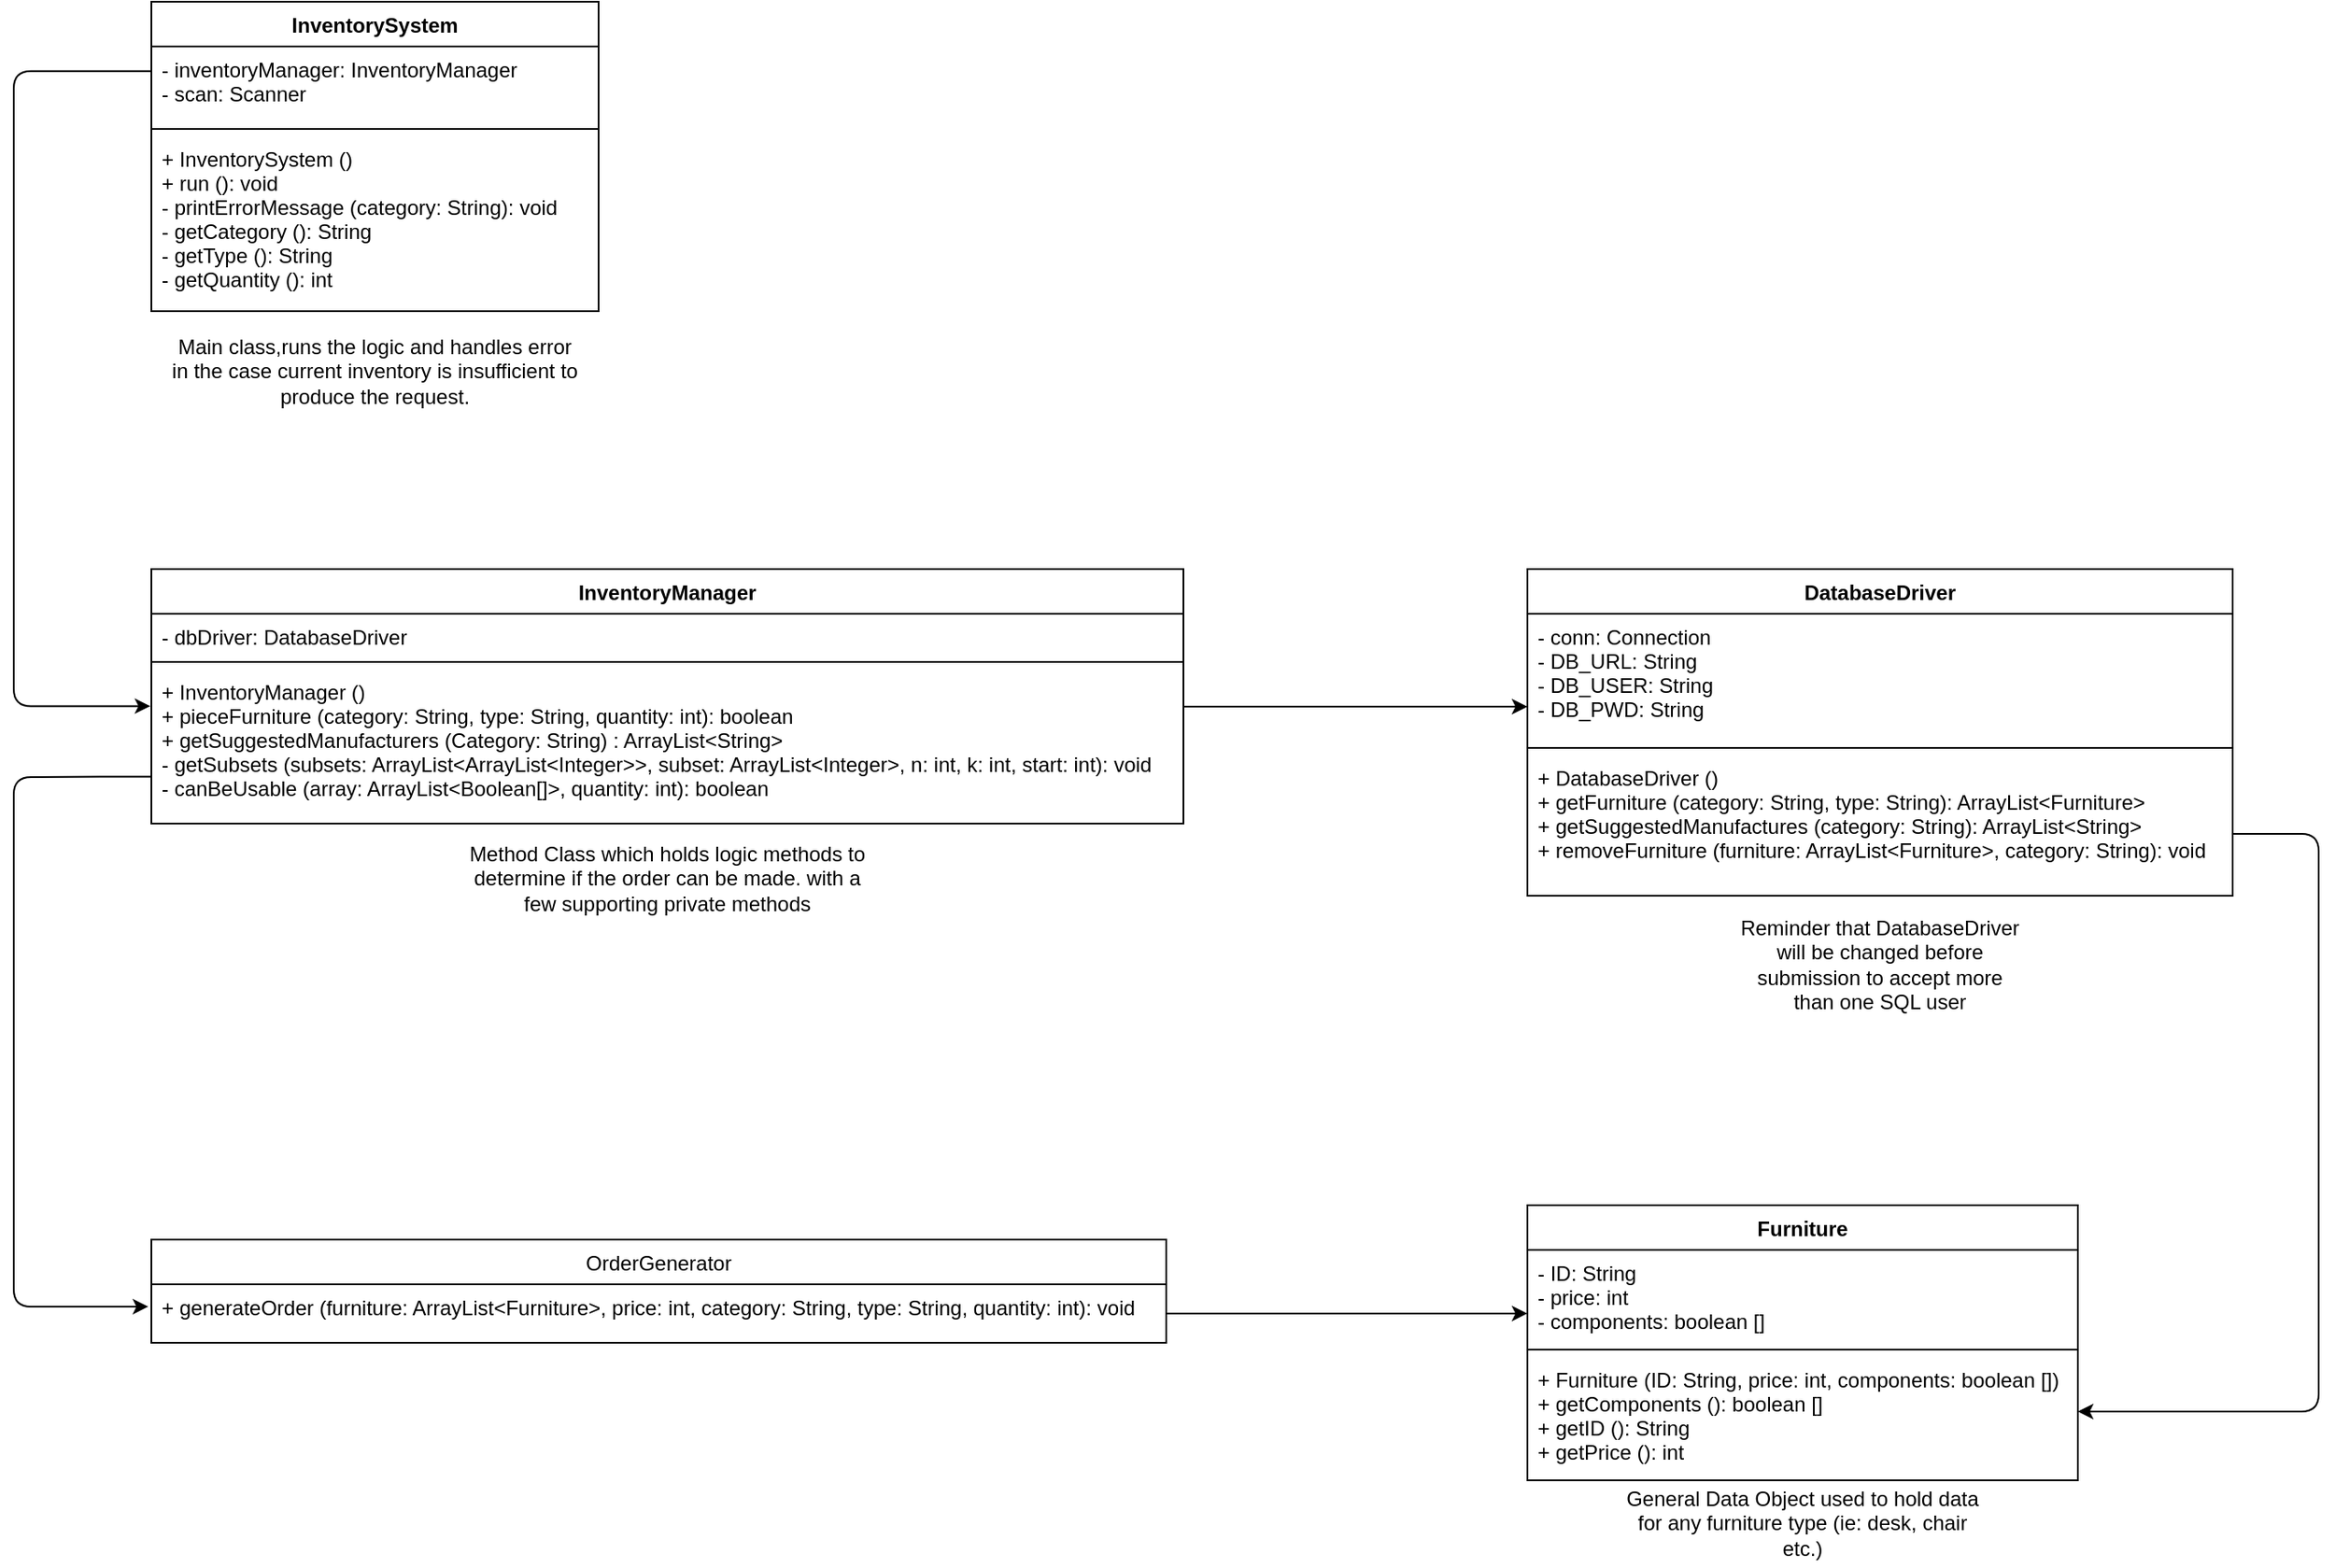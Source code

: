 <mxfile version="14.5.3" type="github">
  <diagram id="C5RBs43oDa-KdzZeNtuy" name="Page-1">
    <mxGraphModel dx="1871" dy="1021" grid="1" gridSize="10" guides="1" tooltips="1" connect="1" arrows="1" fold="1" page="1" pageScale="1" pageWidth="827" pageHeight="1169" math="0" shadow="0">
      <root>
        <mxCell id="WIyWlLk6GJQsqaUBKTNV-0" />
        <mxCell id="WIyWlLk6GJQsqaUBKTNV-1" parent="WIyWlLk6GJQsqaUBKTNV-0" />
        <mxCell id="N_NnaopC6pL-1q0N3gmT-41" value="Furniture" style="swimlane;fontStyle=1;align=center;verticalAlign=top;childLayout=stackLayout;horizontal=1;startSize=26;horizontalStack=0;resizeParent=1;resizeParentMax=0;resizeLast=0;collapsible=1;marginBottom=0;" parent="WIyWlLk6GJQsqaUBKTNV-1" vertex="1">
          <mxGeometry x="960" y="760" width="320" height="160" as="geometry" />
        </mxCell>
        <mxCell id="N_NnaopC6pL-1q0N3gmT-42" value="- ID: String&#xa;- price: int&#xa;- components: boolean []&#xa;" style="text;strokeColor=none;fillColor=none;align=left;verticalAlign=top;spacingLeft=4;spacingRight=4;overflow=hidden;rotatable=0;points=[[0,0.5],[1,0.5]];portConstraint=eastwest;" parent="N_NnaopC6pL-1q0N3gmT-41" vertex="1">
          <mxGeometry y="26" width="320" height="54" as="geometry" />
        </mxCell>
        <mxCell id="N_NnaopC6pL-1q0N3gmT-43" value="" style="line;strokeWidth=1;fillColor=none;align=left;verticalAlign=middle;spacingTop=-1;spacingLeft=3;spacingRight=3;rotatable=0;labelPosition=right;points=[];portConstraint=eastwest;" parent="N_NnaopC6pL-1q0N3gmT-41" vertex="1">
          <mxGeometry y="80" width="320" height="8" as="geometry" />
        </mxCell>
        <mxCell id="N_NnaopC6pL-1q0N3gmT-44" value="+ Furniture (ID: String, price: int, components: boolean [])&#xa;+ getComponents (): boolean []&#xa;+ getID (): String&#xa;+ getPrice (): int&#xa;&#xa;" style="text;strokeColor=none;fillColor=none;align=left;verticalAlign=top;spacingLeft=4;spacingRight=4;overflow=hidden;rotatable=0;points=[[0,0.5],[1,0.5]];portConstraint=eastwest;" parent="N_NnaopC6pL-1q0N3gmT-41" vertex="1">
          <mxGeometry y="88" width="320" height="72" as="geometry" />
        </mxCell>
        <mxCell id="N_NnaopC6pL-1q0N3gmT-45" value="DatabaseDriver" style="swimlane;fontStyle=1;align=center;verticalAlign=top;childLayout=stackLayout;horizontal=1;startSize=26;horizontalStack=0;resizeParent=1;resizeParentMax=0;resizeLast=0;collapsible=1;marginBottom=0;" parent="WIyWlLk6GJQsqaUBKTNV-1" vertex="1">
          <mxGeometry x="960" y="390" width="410" height="190" as="geometry" />
        </mxCell>
        <mxCell id="N_NnaopC6pL-1q0N3gmT-46" value="- conn: Connection&#xa;- DB_URL: String&#xa;- DB_USER: String&#xa;- DB_PWD: String&#xa;&#xa;&#xa;" style="text;strokeColor=none;fillColor=none;align=left;verticalAlign=top;spacingLeft=4;spacingRight=4;overflow=hidden;rotatable=0;points=[[0,0.5],[1,0.5]];portConstraint=eastwest;fontStyle=0" parent="N_NnaopC6pL-1q0N3gmT-45" vertex="1">
          <mxGeometry y="26" width="410" height="74" as="geometry" />
        </mxCell>
        <mxCell id="N_NnaopC6pL-1q0N3gmT-47" value="" style="line;strokeWidth=1;fillColor=none;align=left;verticalAlign=middle;spacingTop=-1;spacingLeft=3;spacingRight=3;rotatable=0;labelPosition=right;points=[];portConstraint=eastwest;" parent="N_NnaopC6pL-1q0N3gmT-45" vertex="1">
          <mxGeometry y="100" width="410" height="8" as="geometry" />
        </mxCell>
        <mxCell id="N_NnaopC6pL-1q0N3gmT-48" value="+ DatabaseDriver ()&#xa;+ getFurniture (category: String, type: String): ArrayList&lt;Furniture&gt;&#xa;+ getSuggestedManufactures (category: String): ArrayList&lt;String&gt;&#xa;+ removeFurniture (furniture: ArrayList&lt;Furniture&gt;, category: String): void&#xa;" style="text;strokeColor=none;fillColor=none;align=left;verticalAlign=top;spacingLeft=4;spacingRight=4;overflow=hidden;rotatable=0;points=[[0,0.5],[1,0.5]];portConstraint=eastwest;" parent="N_NnaopC6pL-1q0N3gmT-45" vertex="1">
          <mxGeometry y="108" width="410" height="82" as="geometry" />
        </mxCell>
        <mxCell id="N_NnaopC6pL-1q0N3gmT-49" value="Reminder that DatabaseDriver will be changed before submission to accept more than one SQL user" style="text;html=1;strokeColor=none;fillColor=none;align=center;verticalAlign=middle;whiteSpace=wrap;rounded=0;" parent="WIyWlLk6GJQsqaUBKTNV-1" vertex="1">
          <mxGeometry x="1080" y="580" width="170" height="80" as="geometry" />
        </mxCell>
        <mxCell id="N_NnaopC6pL-1q0N3gmT-50" value="General Data Object used to hold data for any furniture type (ie: desk, chair etc.)" style="text;html=1;strokeColor=none;fillColor=none;align=center;verticalAlign=middle;whiteSpace=wrap;rounded=0;" parent="WIyWlLk6GJQsqaUBKTNV-1" vertex="1">
          <mxGeometry x="1010" y="920" width="220" height="50" as="geometry" />
        </mxCell>
        <mxCell id="N_NnaopC6pL-1q0N3gmT-51" value="OrderGenerator" style="swimlane;fontStyle=0;childLayout=stackLayout;horizontal=1;startSize=26;fillColor=none;horizontalStack=0;resizeParent=1;resizeParentMax=0;resizeLast=0;collapsible=1;marginBottom=0;" parent="WIyWlLk6GJQsqaUBKTNV-1" vertex="1">
          <mxGeometry x="160" y="780" width="590" height="60" as="geometry" />
        </mxCell>
        <mxCell id="N_NnaopC6pL-1q0N3gmT-52" value="+ generateOrder (furniture: ArrayList&lt;Furniture&gt;, price: int, category: String, type: String, quantity: int): void" style="text;strokeColor=none;fillColor=none;align=left;verticalAlign=top;spacingLeft=4;spacingRight=4;overflow=hidden;rotatable=0;points=[[0,0.5],[1,0.5]];portConstraint=eastwest;" parent="N_NnaopC6pL-1q0N3gmT-51" vertex="1">
          <mxGeometry y="26" width="590" height="34" as="geometry" />
        </mxCell>
        <mxCell id="N_NnaopC6pL-1q0N3gmT-55" value="InventorySystem" style="swimlane;fontStyle=1;align=center;verticalAlign=top;childLayout=stackLayout;horizontal=1;startSize=26;horizontalStack=0;resizeParent=1;resizeParentMax=0;resizeLast=0;collapsible=1;marginBottom=0;" parent="WIyWlLk6GJQsqaUBKTNV-1" vertex="1">
          <mxGeometry x="160" y="60" width="260" height="180" as="geometry" />
        </mxCell>
        <mxCell id="N_NnaopC6pL-1q0N3gmT-56" value="- inventoryManager: InventoryManager&#xa;- scan: Scanner&#xa;" style="text;strokeColor=none;fillColor=none;align=left;verticalAlign=top;spacingLeft=4;spacingRight=4;overflow=hidden;rotatable=0;points=[[0,0.5],[1,0.5]];portConstraint=eastwest;" parent="N_NnaopC6pL-1q0N3gmT-55" vertex="1">
          <mxGeometry y="26" width="260" height="44" as="geometry" />
        </mxCell>
        <mxCell id="N_NnaopC6pL-1q0N3gmT-57" value="" style="line;strokeWidth=1;fillColor=none;align=left;verticalAlign=middle;spacingTop=-1;spacingLeft=3;spacingRight=3;rotatable=0;labelPosition=right;points=[];portConstraint=eastwest;" parent="N_NnaopC6pL-1q0N3gmT-55" vertex="1">
          <mxGeometry y="70" width="260" height="8" as="geometry" />
        </mxCell>
        <mxCell id="N_NnaopC6pL-1q0N3gmT-58" value="+ InventorySystem ()&#xa;+ run (): void&#xa;- printErrorMessage (category: String): void&#xa;- getCategory (): String&#xa;- getType (): String&#xa;- getQuantity (): int&#xa;" style="text;strokeColor=none;fillColor=none;align=left;verticalAlign=top;spacingLeft=4;spacingRight=4;overflow=hidden;rotatable=0;points=[[0,0.5],[1,0.5]];portConstraint=eastwest;" parent="N_NnaopC6pL-1q0N3gmT-55" vertex="1">
          <mxGeometry y="78" width="260" height="102" as="geometry" />
        </mxCell>
        <mxCell id="N_NnaopC6pL-1q0N3gmT-59" value="Main class,runs the logic and handles error in the case current inventory is insufficient to produce the request." style="text;html=1;strokeColor=none;fillColor=none;align=center;verticalAlign=middle;whiteSpace=wrap;rounded=0;" parent="WIyWlLk6GJQsqaUBKTNV-1" vertex="1">
          <mxGeometry x="170" y="240" width="240" height="70" as="geometry" />
        </mxCell>
        <mxCell id="N_NnaopC6pL-1q0N3gmT-60" value="InventoryManager" style="swimlane;fontStyle=1;align=center;verticalAlign=top;childLayout=stackLayout;horizontal=1;startSize=26;horizontalStack=0;resizeParent=1;resizeParentMax=0;resizeLast=0;collapsible=1;marginBottom=0;" parent="WIyWlLk6GJQsqaUBKTNV-1" vertex="1">
          <mxGeometry x="160" y="390" width="600" height="148" as="geometry" />
        </mxCell>
        <mxCell id="N_NnaopC6pL-1q0N3gmT-61" value="- dbDriver: DatabaseDriver" style="text;strokeColor=none;fillColor=none;align=left;verticalAlign=top;spacingLeft=4;spacingRight=4;overflow=hidden;rotatable=0;points=[[0,0.5],[1,0.5]];portConstraint=eastwest;" parent="N_NnaopC6pL-1q0N3gmT-60" vertex="1">
          <mxGeometry y="26" width="600" height="24" as="geometry" />
        </mxCell>
        <mxCell id="N_NnaopC6pL-1q0N3gmT-62" value="" style="line;strokeWidth=1;fillColor=none;align=left;verticalAlign=middle;spacingTop=-1;spacingLeft=3;spacingRight=3;rotatable=0;labelPosition=right;points=[];portConstraint=eastwest;" parent="N_NnaopC6pL-1q0N3gmT-60" vertex="1">
          <mxGeometry y="50" width="600" height="8" as="geometry" />
        </mxCell>
        <mxCell id="N_NnaopC6pL-1q0N3gmT-63" value="+ InventoryManager ()&#xa;+ pieceFurniture (category: String, type: String, quantity: int): boolean&#xa;+ getSuggestedManufacturers (Category: String) : ArrayList&lt;String&gt;&#xa;- getSubsets (subsets: ArrayList&lt;ArrayList&lt;Integer&gt;&gt;, subset: ArrayList&lt;Integer&gt;, n: int, k: int, start: int): void&#xa;- canBeUsable (array: ArrayList&lt;Boolean[]&gt;, quantity: int): boolean&#xa;&#xa;&#xa;" style="text;strokeColor=none;fillColor=none;align=left;verticalAlign=top;spacingLeft=4;spacingRight=4;overflow=hidden;rotatable=0;points=[[0,0.5],[1,0.5]];portConstraint=eastwest;" parent="N_NnaopC6pL-1q0N3gmT-60" vertex="1">
          <mxGeometry y="58" width="600" height="90" as="geometry" />
        </mxCell>
        <mxCell id="N_NnaopC6pL-1q0N3gmT-64" value="Method Class which holds logic methods to determine if the order can be made. with a few supporting private methods" style="text;html=1;strokeColor=none;fillColor=none;align=center;verticalAlign=middle;whiteSpace=wrap;rounded=0;" parent="WIyWlLk6GJQsqaUBKTNV-1" vertex="1">
          <mxGeometry x="340" y="540" width="240" height="60" as="geometry" />
        </mxCell>
        <mxCell id="hNFYvRskMZ2YaHaWEAf7-3" style="edgeStyle=orthogonalEdgeStyle;rounded=1;orthogonalLoop=1;jettySize=auto;html=1;exitX=0;exitY=0.327;exitDx=0;exitDy=0;exitPerimeter=0;entryX=-0.001;entryY=0.241;entryDx=0;entryDy=0;entryPerimeter=0;" edge="1" parent="WIyWlLk6GJQsqaUBKTNV-1" source="N_NnaopC6pL-1q0N3gmT-56" target="N_NnaopC6pL-1q0N3gmT-63">
          <mxGeometry relative="1" as="geometry">
            <mxPoint x="140" y="470" as="targetPoint" />
            <Array as="points">
              <mxPoint x="80" y="100" />
              <mxPoint x="80" y="470" />
            </Array>
          </mxGeometry>
        </mxCell>
        <mxCell id="hNFYvRskMZ2YaHaWEAf7-4" style="edgeStyle=orthogonalEdgeStyle;rounded=0;orthogonalLoop=1;jettySize=auto;html=1;entryX=0;entryY=0.685;entryDx=0;entryDy=0;entryPerimeter=0;" edge="1" parent="WIyWlLk6GJQsqaUBKTNV-1" source="N_NnaopC6pL-1q0N3gmT-52" target="N_NnaopC6pL-1q0N3gmT-42">
          <mxGeometry relative="1" as="geometry">
            <mxPoint x="890" y="823" as="targetPoint" />
            <Array as="points" />
          </mxGeometry>
        </mxCell>
        <mxCell id="hNFYvRskMZ2YaHaWEAf7-5" style="edgeStyle=orthogonalEdgeStyle;rounded=0;orthogonalLoop=1;jettySize=auto;html=1;entryX=0;entryY=0.73;entryDx=0;entryDy=0;entryPerimeter=0;" edge="1" parent="WIyWlLk6GJQsqaUBKTNV-1" source="N_NnaopC6pL-1q0N3gmT-63" target="N_NnaopC6pL-1q0N3gmT-46">
          <mxGeometry relative="1" as="geometry">
            <mxPoint x="919" y="470" as="targetPoint" />
            <Array as="points">
              <mxPoint x="710" y="470" />
              <mxPoint x="710" y="470" />
            </Array>
          </mxGeometry>
        </mxCell>
        <mxCell id="hNFYvRskMZ2YaHaWEAf7-6" style="edgeStyle=orthogonalEdgeStyle;orthogonalLoop=1;jettySize=auto;html=1;entryX=1;entryY=0.444;entryDx=0;entryDy=0;entryPerimeter=0;rounded=1;" edge="1" parent="WIyWlLk6GJQsqaUBKTNV-1" source="N_NnaopC6pL-1q0N3gmT-48" target="N_NnaopC6pL-1q0N3gmT-44">
          <mxGeometry relative="1" as="geometry">
            <mxPoint x="1200" y="890" as="targetPoint" />
            <Array as="points">
              <mxPoint x="1420" y="544" />
              <mxPoint x="1420" y="880" />
            </Array>
          </mxGeometry>
        </mxCell>
        <mxCell id="hNFYvRskMZ2YaHaWEAf7-7" style="edgeStyle=orthogonalEdgeStyle;rounded=1;orthogonalLoop=1;jettySize=auto;html=1;entryX=-0.003;entryY=0.382;entryDx=0;entryDy=0;entryPerimeter=0;exitX=0;exitY=0.697;exitDx=0;exitDy=0;exitPerimeter=0;" edge="1" parent="WIyWlLk6GJQsqaUBKTNV-1" source="N_NnaopC6pL-1q0N3gmT-63" target="N_NnaopC6pL-1q0N3gmT-52">
          <mxGeometry relative="1" as="geometry">
            <mxPoint x="150" y="820" as="targetPoint" />
            <mxPoint x="158" y="511" as="sourcePoint" />
            <Array as="points">
              <mxPoint x="140" y="511" />
              <mxPoint x="80" y="511" />
              <mxPoint x="80" y="819" />
            </Array>
          </mxGeometry>
        </mxCell>
      </root>
    </mxGraphModel>
  </diagram>
</mxfile>
